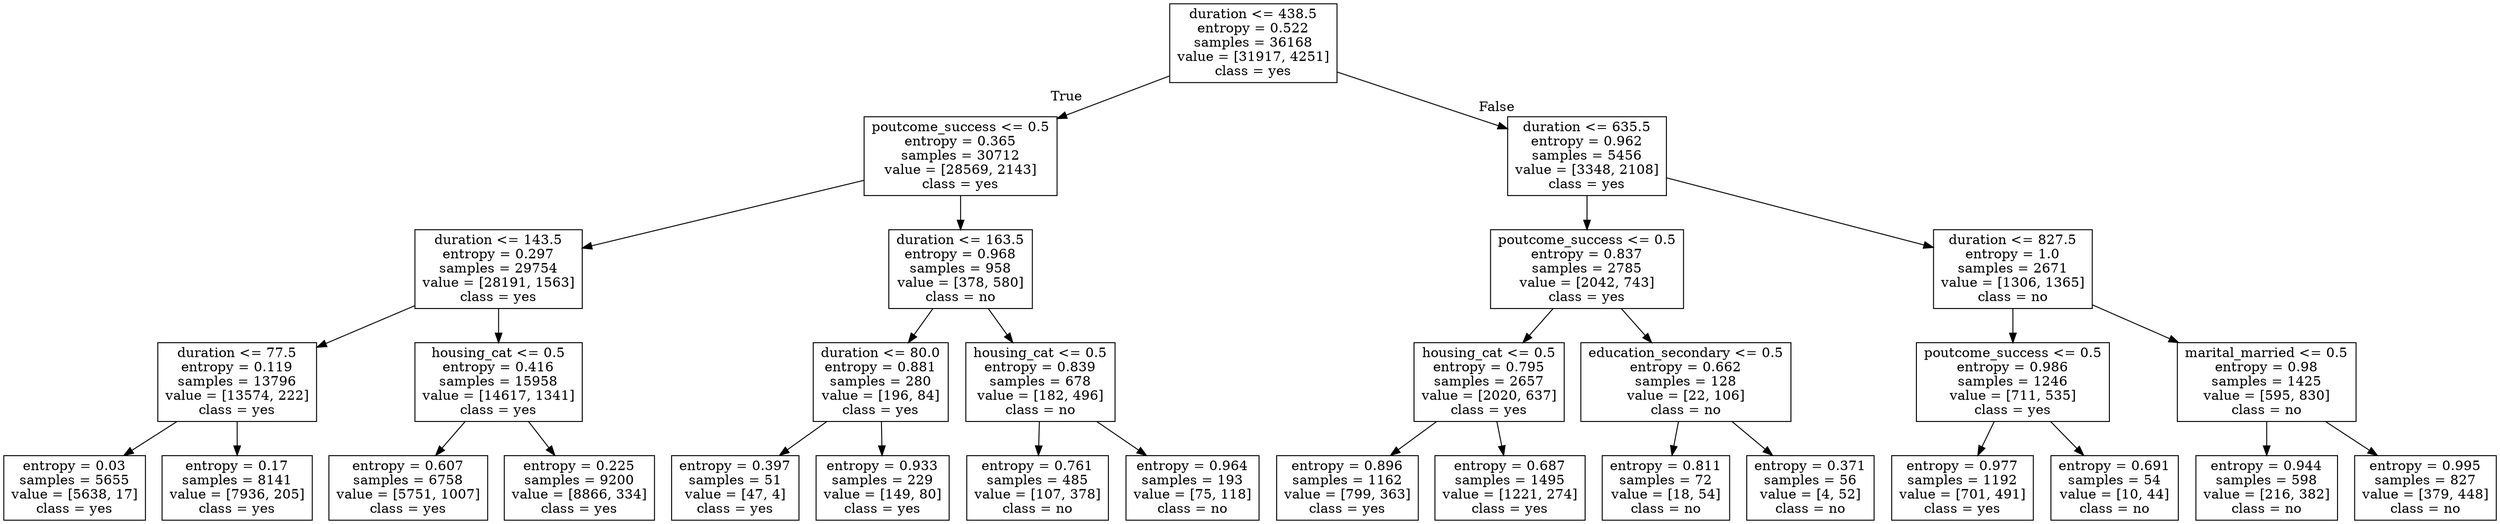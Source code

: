 digraph Tree {
node [shape=box] ;
0 [label="duration <= 438.5\nentropy = 0.522\nsamples = 36168\nvalue = [31917, 4251]\nclass = yes"] ;
1 [label="poutcome_success <= 0.5\nentropy = 0.365\nsamples = 30712\nvalue = [28569, 2143]\nclass = yes"] ;
0 -> 1 [labeldistance=2.5, labelangle=45, headlabel="True"] ;
2 [label="duration <= 143.5\nentropy = 0.297\nsamples = 29754\nvalue = [28191, 1563]\nclass = yes"] ;
1 -> 2 ;
3 [label="duration <= 77.5\nentropy = 0.119\nsamples = 13796\nvalue = [13574, 222]\nclass = yes"] ;
2 -> 3 ;
4 [label="entropy = 0.03\nsamples = 5655\nvalue = [5638, 17]\nclass = yes"] ;
3 -> 4 ;
5 [label="entropy = 0.17\nsamples = 8141\nvalue = [7936, 205]\nclass = yes"] ;
3 -> 5 ;
6 [label="housing_cat <= 0.5\nentropy = 0.416\nsamples = 15958\nvalue = [14617, 1341]\nclass = yes"] ;
2 -> 6 ;
7 [label="entropy = 0.607\nsamples = 6758\nvalue = [5751, 1007]\nclass = yes"] ;
6 -> 7 ;
8 [label="entropy = 0.225\nsamples = 9200\nvalue = [8866, 334]\nclass = yes"] ;
6 -> 8 ;
9 [label="duration <= 163.5\nentropy = 0.968\nsamples = 958\nvalue = [378, 580]\nclass = no"] ;
1 -> 9 ;
10 [label="duration <= 80.0\nentropy = 0.881\nsamples = 280\nvalue = [196, 84]\nclass = yes"] ;
9 -> 10 ;
11 [label="entropy = 0.397\nsamples = 51\nvalue = [47, 4]\nclass = yes"] ;
10 -> 11 ;
12 [label="entropy = 0.933\nsamples = 229\nvalue = [149, 80]\nclass = yes"] ;
10 -> 12 ;
13 [label="housing_cat <= 0.5\nentropy = 0.839\nsamples = 678\nvalue = [182, 496]\nclass = no"] ;
9 -> 13 ;
14 [label="entropy = 0.761\nsamples = 485\nvalue = [107, 378]\nclass = no"] ;
13 -> 14 ;
15 [label="entropy = 0.964\nsamples = 193\nvalue = [75, 118]\nclass = no"] ;
13 -> 15 ;
16 [label="duration <= 635.5\nentropy = 0.962\nsamples = 5456\nvalue = [3348, 2108]\nclass = yes"] ;
0 -> 16 [labeldistance=2.5, labelangle=-45, headlabel="False"] ;
17 [label="poutcome_success <= 0.5\nentropy = 0.837\nsamples = 2785\nvalue = [2042, 743]\nclass = yes"] ;
16 -> 17 ;
18 [label="housing_cat <= 0.5\nentropy = 0.795\nsamples = 2657\nvalue = [2020, 637]\nclass = yes"] ;
17 -> 18 ;
19 [label="entropy = 0.896\nsamples = 1162\nvalue = [799, 363]\nclass = yes"] ;
18 -> 19 ;
20 [label="entropy = 0.687\nsamples = 1495\nvalue = [1221, 274]\nclass = yes"] ;
18 -> 20 ;
21 [label="education_secondary <= 0.5\nentropy = 0.662\nsamples = 128\nvalue = [22, 106]\nclass = no"] ;
17 -> 21 ;
22 [label="entropy = 0.811\nsamples = 72\nvalue = [18, 54]\nclass = no"] ;
21 -> 22 ;
23 [label="entropy = 0.371\nsamples = 56\nvalue = [4, 52]\nclass = no"] ;
21 -> 23 ;
24 [label="duration <= 827.5\nentropy = 1.0\nsamples = 2671\nvalue = [1306, 1365]\nclass = no"] ;
16 -> 24 ;
25 [label="poutcome_success <= 0.5\nentropy = 0.986\nsamples = 1246\nvalue = [711, 535]\nclass = yes"] ;
24 -> 25 ;
26 [label="entropy = 0.977\nsamples = 1192\nvalue = [701, 491]\nclass = yes"] ;
25 -> 26 ;
27 [label="entropy = 0.691\nsamples = 54\nvalue = [10, 44]\nclass = no"] ;
25 -> 27 ;
28 [label="marital_married <= 0.5\nentropy = 0.98\nsamples = 1425\nvalue = [595, 830]\nclass = no"] ;
24 -> 28 ;
29 [label="entropy = 0.944\nsamples = 598\nvalue = [216, 382]\nclass = no"] ;
28 -> 29 ;
30 [label="entropy = 0.995\nsamples = 827\nvalue = [379, 448]\nclass = no"] ;
28 -> 30 ;
}